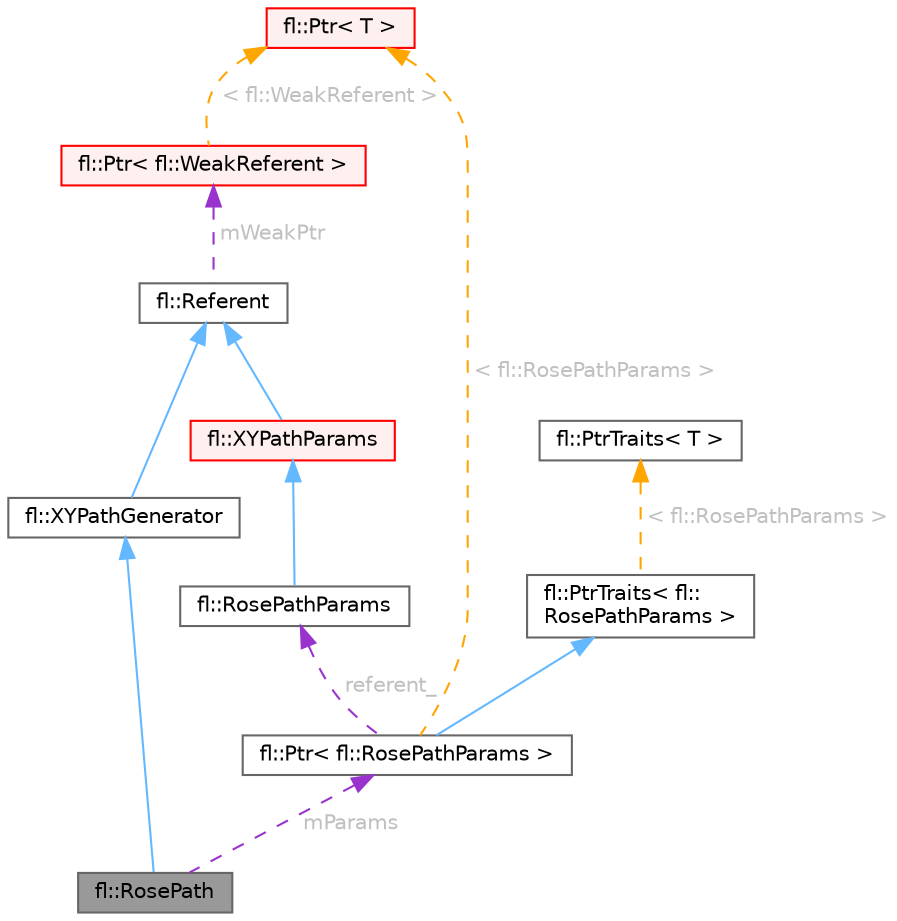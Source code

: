 digraph "fl::RosePath"
{
 // INTERACTIVE_SVG=YES
 // LATEX_PDF_SIZE
  bgcolor="transparent";
  edge [fontname=Helvetica,fontsize=10,labelfontname=Helvetica,labelfontsize=10];
  node [fontname=Helvetica,fontsize=10,shape=box,height=0.2,width=0.4];
  Node1 [id="Node000001",label="fl::RosePath",height=0.2,width=0.4,color="gray40", fillcolor="grey60", style="filled", fontcolor="black",tooltip=" "];
  Node2 -> Node1 [id="edge1_Node000001_Node000002",dir="back",color="steelblue1",style="solid",tooltip=" "];
  Node2 [id="Node000002",label="fl::XYPathGenerator",height=0.2,width=0.4,color="gray40", fillcolor="white", style="filled",URL="$d9/d43/classfl_1_1_x_y_path_generator.html",tooltip=" "];
  Node3 -> Node2 [id="edge2_Node000002_Node000003",dir="back",color="steelblue1",style="solid",tooltip=" "];
  Node3 [id="Node000003",label="fl::Referent",height=0.2,width=0.4,color="gray40", fillcolor="white", style="filled",URL="$d6/d16/classfl_1_1_referent.html",tooltip=" "];
  Node4 -> Node3 [id="edge3_Node000003_Node000004",dir="back",color="darkorchid3",style="dashed",tooltip=" ",label=" mWeakPtr",fontcolor="grey" ];
  Node4 [id="Node000004",label="fl::Ptr\< fl::WeakReferent \>",height=0.2,width=0.4,color="red", fillcolor="#FFF0F0", style="filled",URL="$d1/d56/classfl_1_1_ptr.html",tooltip=" "];
  Node8 -> Node4 [id="edge4_Node000004_Node000008",dir="back",color="orange",style="dashed",tooltip=" ",label=" \< fl::WeakReferent \>",fontcolor="grey" ];
  Node8 [id="Node000008",label="fl::Ptr\< T \>",height=0.2,width=0.4,color="red", fillcolor="#FFF0F0", style="filled",URL="$d1/d56/classfl_1_1_ptr.html",tooltip=" "];
  Node10 -> Node1 [id="edge5_Node000001_Node000010",dir="back",color="darkorchid3",style="dashed",tooltip=" ",label=" mParams",fontcolor="grey" ];
  Node10 [id="Node000010",label="fl::Ptr\< fl::RosePathParams \>",height=0.2,width=0.4,color="gray40", fillcolor="white", style="filled",URL="$d1/d56/classfl_1_1_ptr.html",tooltip=" "];
  Node11 -> Node10 [id="edge6_Node000010_Node000011",dir="back",color="steelblue1",style="solid",tooltip=" "];
  Node11 [id="Node000011",label="fl::PtrTraits\< fl::\lRosePathParams \>",height=0.2,width=0.4,color="gray40", fillcolor="white", style="filled",URL="$da/d84/classfl_1_1_ptr_traits.html",tooltip=" "];
  Node6 -> Node11 [id="edge7_Node000011_Node000006",dir="back",color="orange",style="dashed",tooltip=" ",label=" \< fl::RosePathParams \>",fontcolor="grey" ];
  Node6 [id="Node000006",label="fl::PtrTraits\< T \>",height=0.2,width=0.4,color="gray40", fillcolor="white", style="filled",URL="$da/d84/classfl_1_1_ptr_traits.html",tooltip=" "];
  Node12 -> Node10 [id="edge8_Node000010_Node000012",dir="back",color="darkorchid3",style="dashed",tooltip=" ",label=" referent_",fontcolor="grey" ];
  Node12 [id="Node000012",label="fl::RosePathParams",height=0.2,width=0.4,color="gray40", fillcolor="white", style="filled",URL="$dc/dc2/classfl_1_1_rose_path_params.html",tooltip=" "];
  Node13 -> Node12 [id="edge9_Node000012_Node000013",dir="back",color="steelblue1",style="solid",tooltip=" "];
  Node13 [id="Node000013",label="fl::XYPathParams",height=0.2,width=0.4,color="red", fillcolor="#FFF0F0", style="filled",URL="$da/d32/classfl_1_1_x_y_path_params.html",tooltip=" "];
  Node3 -> Node13 [id="edge10_Node000013_Node000003",dir="back",color="steelblue1",style="solid",tooltip=" "];
  Node8 -> Node10 [id="edge11_Node000010_Node000008",dir="back",color="orange",style="dashed",tooltip=" ",label=" \< fl::RosePathParams \>",fontcolor="grey" ];
}
